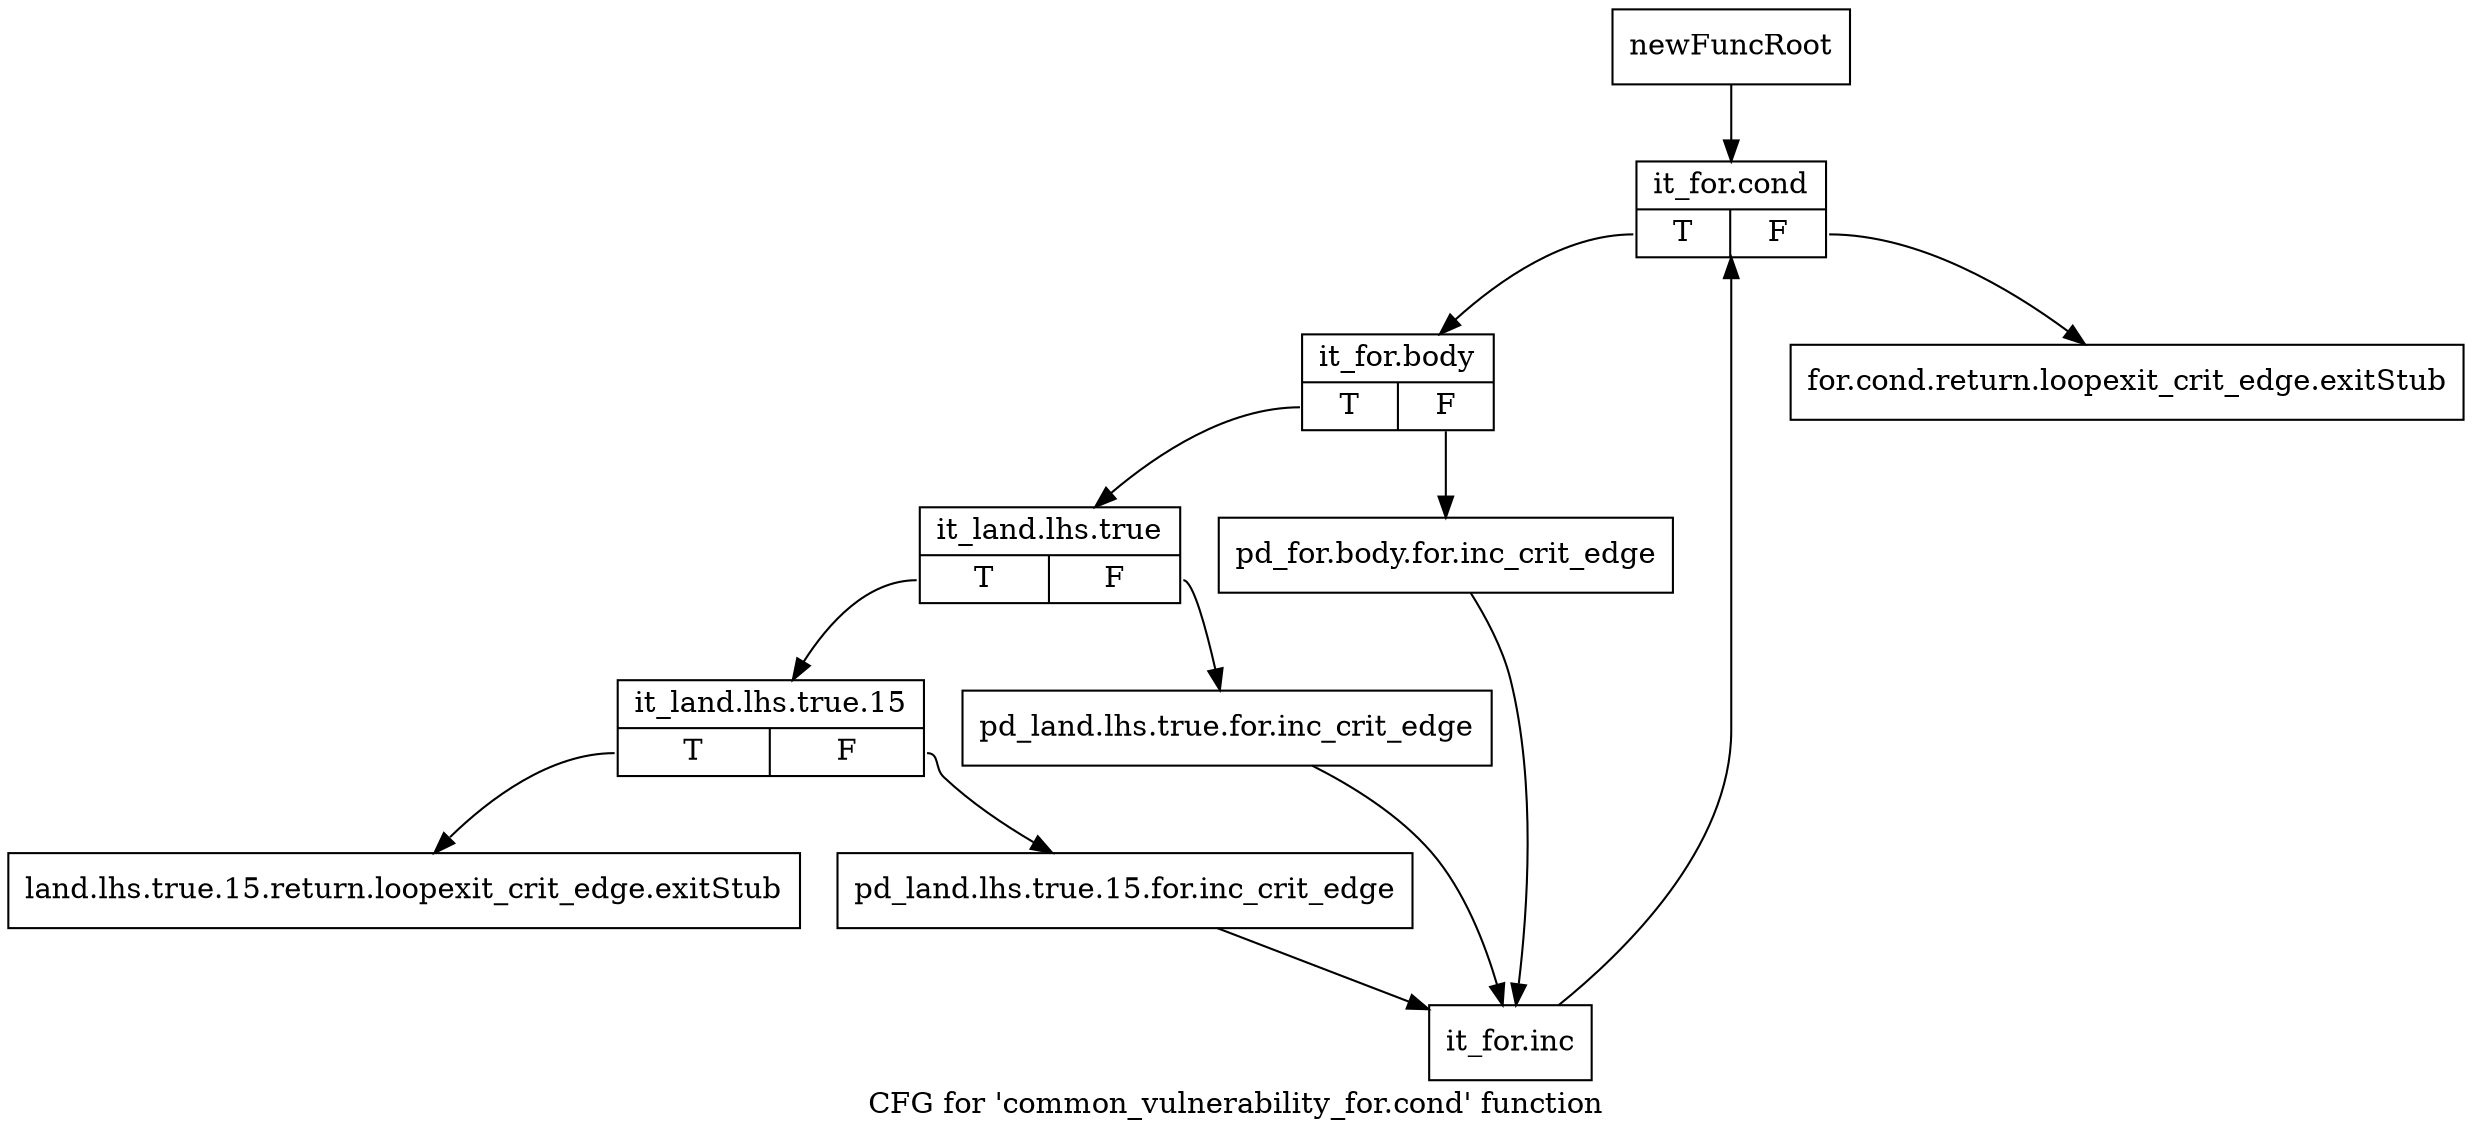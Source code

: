 digraph "CFG for 'common_vulnerability_for.cond' function" {
	label="CFG for 'common_vulnerability_for.cond' function";

	Node0x43cf250 [shape=record,label="{newFuncRoot}"];
	Node0x43cf250 -> Node0x43cf340;
	Node0x43cf2a0 [shape=record,label="{for.cond.return.loopexit_crit_edge.exitStub}"];
	Node0x43cf2f0 [shape=record,label="{land.lhs.true.15.return.loopexit_crit_edge.exitStub}"];
	Node0x43cf340 [shape=record,label="{it_for.cond|{<s0>T|<s1>F}}"];
	Node0x43cf340:s0 -> Node0x43cf390;
	Node0x43cf340:s1 -> Node0x43cf2a0;
	Node0x43cf390 [shape=record,label="{it_for.body|{<s0>T|<s1>F}}"];
	Node0x43cf390:s0 -> Node0x43cf430;
	Node0x43cf390:s1 -> Node0x43cf3e0;
	Node0x43cf3e0 [shape=record,label="{pd_for.body.for.inc_crit_edge}"];
	Node0x43cf3e0 -> Node0x43cf570;
	Node0x43cf430 [shape=record,label="{it_land.lhs.true|{<s0>T|<s1>F}}"];
	Node0x43cf430:s0 -> Node0x43cf4d0;
	Node0x43cf430:s1 -> Node0x43cf480;
	Node0x43cf480 [shape=record,label="{pd_land.lhs.true.for.inc_crit_edge}"];
	Node0x43cf480 -> Node0x43cf570;
	Node0x43cf4d0 [shape=record,label="{it_land.lhs.true.15|{<s0>T|<s1>F}}"];
	Node0x43cf4d0:s0 -> Node0x43cf2f0;
	Node0x43cf4d0:s1 -> Node0x43cf520;
	Node0x43cf520 [shape=record,label="{pd_land.lhs.true.15.for.inc_crit_edge}"];
	Node0x43cf520 -> Node0x43cf570;
	Node0x43cf570 [shape=record,label="{it_for.inc}"];
	Node0x43cf570 -> Node0x43cf340;
}
